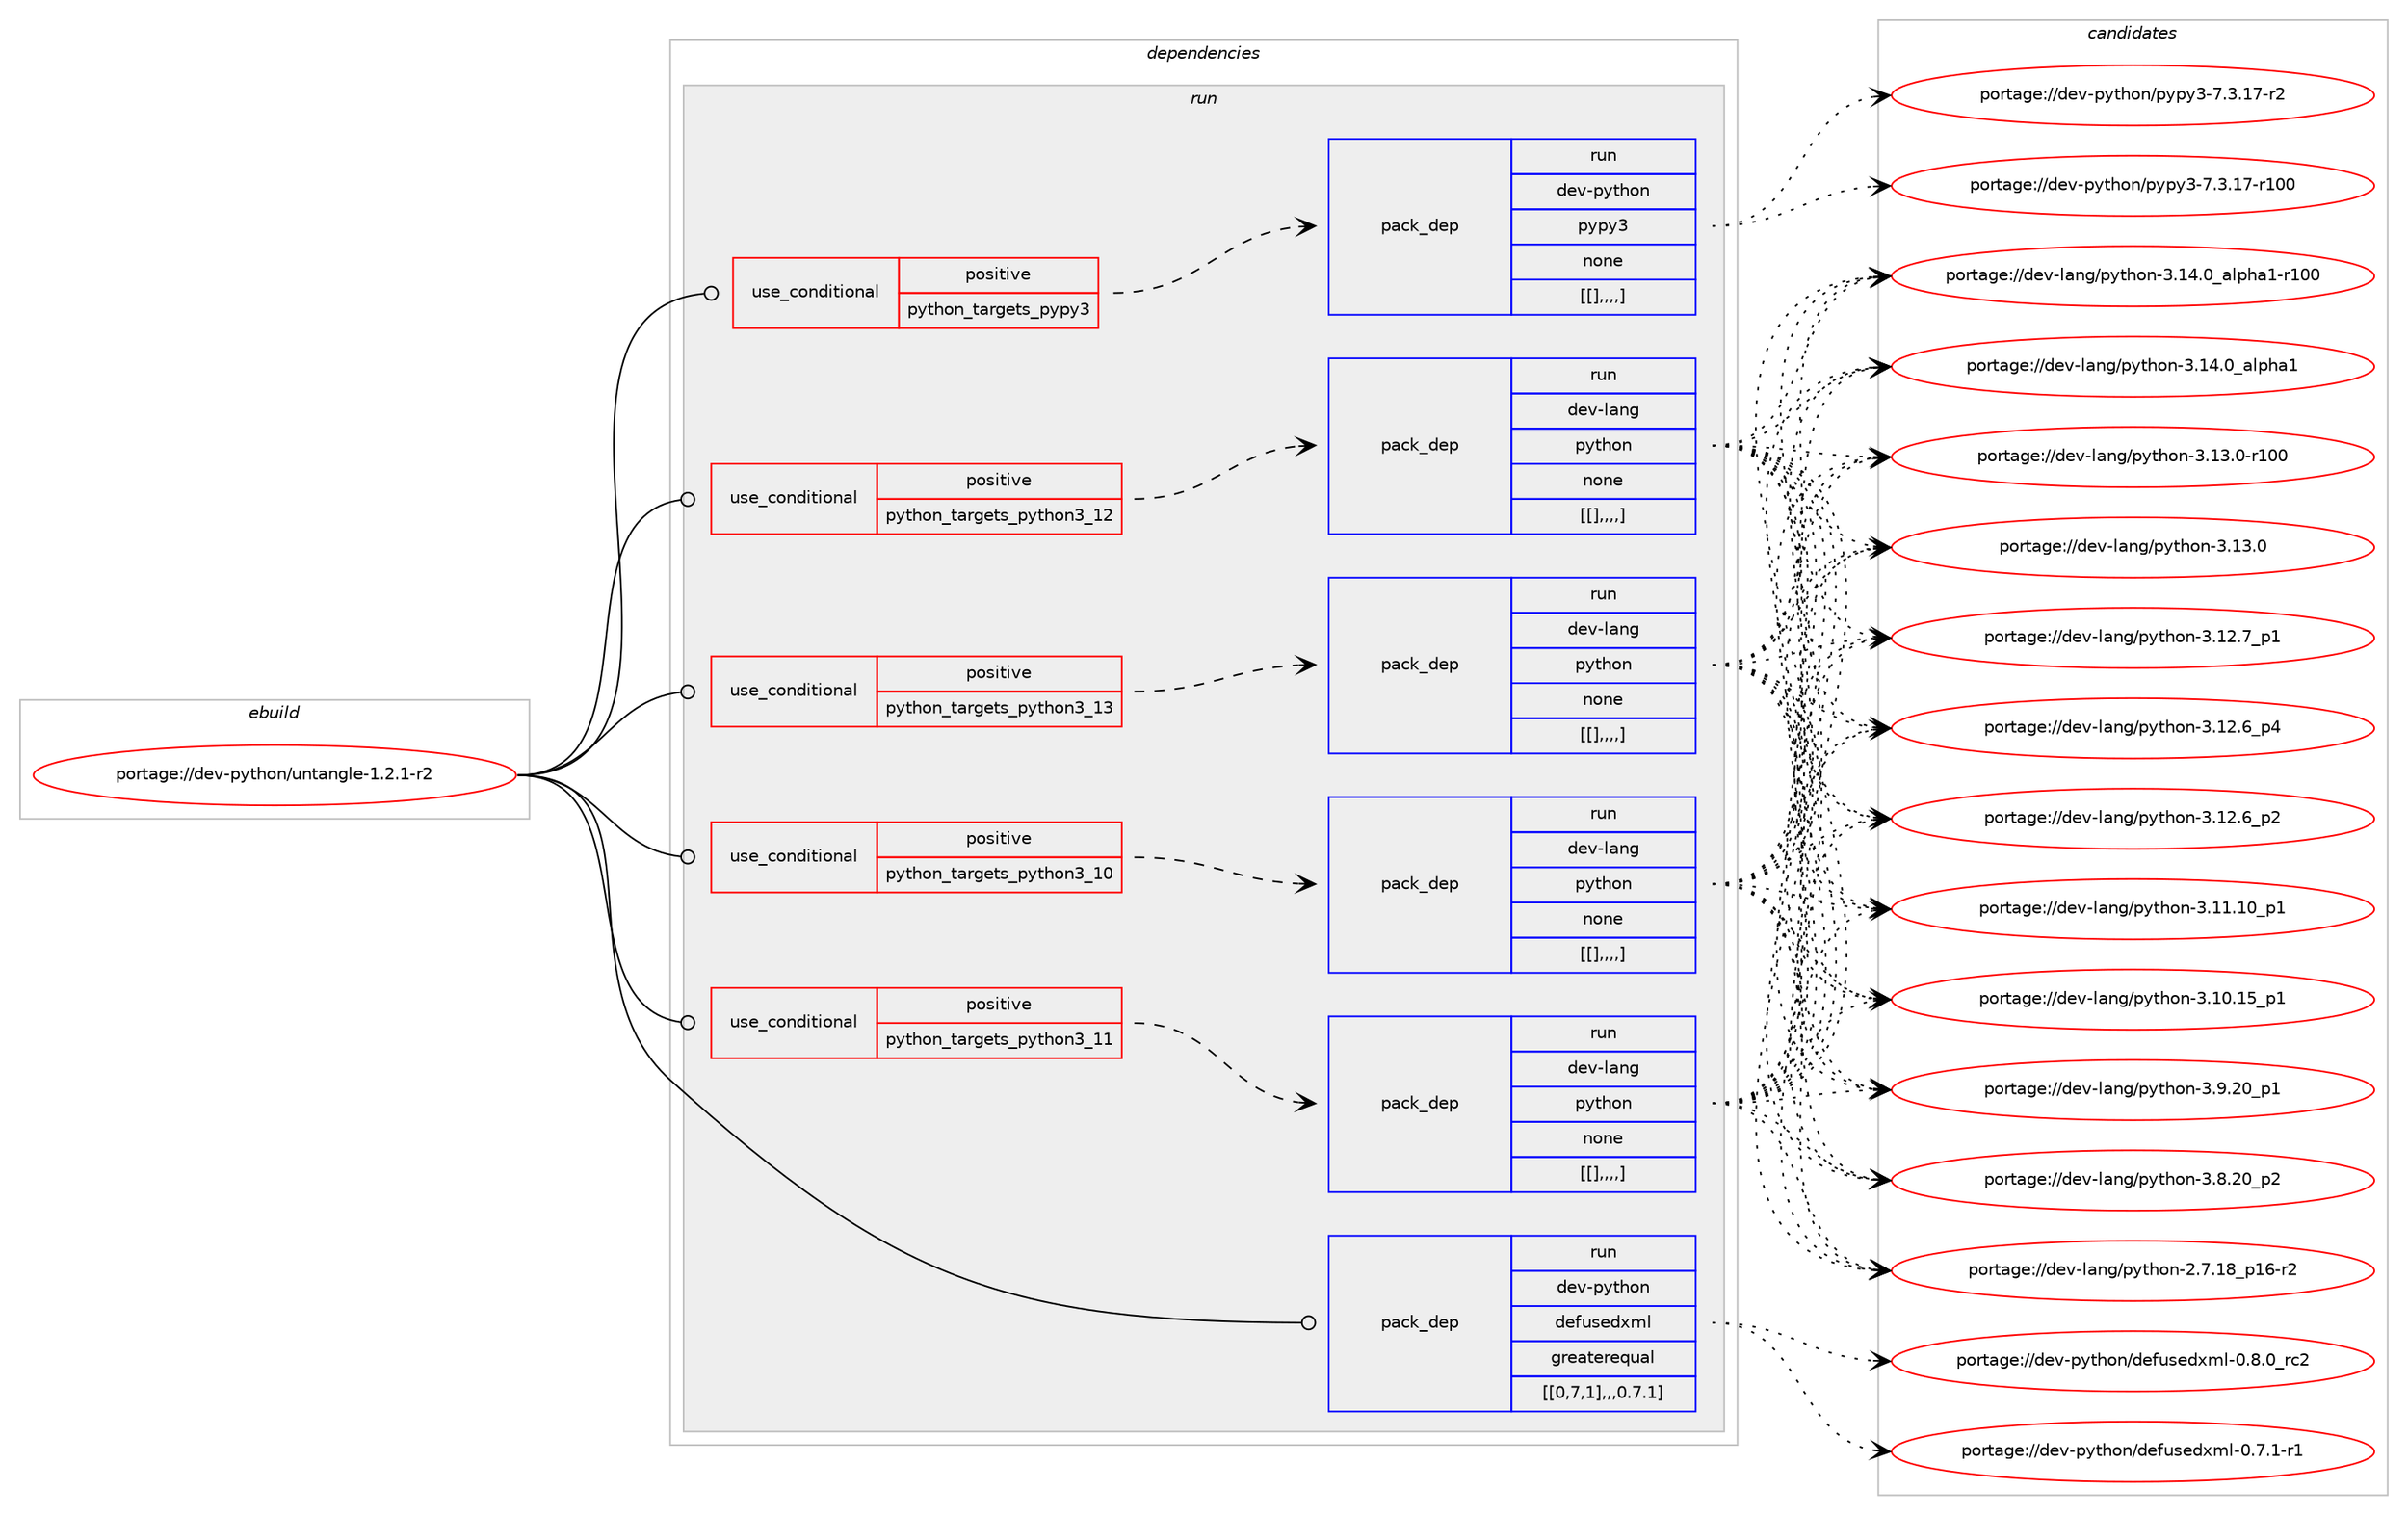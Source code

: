 digraph prolog {

# *************
# Graph options
# *************

newrank=true;
concentrate=true;
compound=true;
graph [rankdir=LR,fontname=Helvetica,fontsize=10,ranksep=1.5];#, ranksep=2.5, nodesep=0.2];
edge  [arrowhead=vee];
node  [fontname=Helvetica,fontsize=10];

# **********
# The ebuild
# **********

subgraph cluster_leftcol {
color=gray;
label=<<i>ebuild</i>>;
id [label="portage://dev-python/untangle-1.2.1-r2", color=red, width=4, href="../dev-python/untangle-1.2.1-r2.svg"];
}

# ****************
# The dependencies
# ****************

subgraph cluster_midcol {
color=gray;
label=<<i>dependencies</i>>;
subgraph cluster_compile {
fillcolor="#eeeeee";
style=filled;
label=<<i>compile</i>>;
}
subgraph cluster_compileandrun {
fillcolor="#eeeeee";
style=filled;
label=<<i>compile and run</i>>;
}
subgraph cluster_run {
fillcolor="#eeeeee";
style=filled;
label=<<i>run</i>>;
subgraph cond43864 {
dependency174104 [label=<<TABLE BORDER="0" CELLBORDER="1" CELLSPACING="0" CELLPADDING="4"><TR><TD ROWSPAN="3" CELLPADDING="10">use_conditional</TD></TR><TR><TD>positive</TD></TR><TR><TD>python_targets_pypy3</TD></TR></TABLE>>, shape=none, color=red];
subgraph pack128896 {
dependency174155 [label=<<TABLE BORDER="0" CELLBORDER="1" CELLSPACING="0" CELLPADDING="4" WIDTH="220"><TR><TD ROWSPAN="6" CELLPADDING="30">pack_dep</TD></TR><TR><TD WIDTH="110">run</TD></TR><TR><TD>dev-python</TD></TR><TR><TD>pypy3</TD></TR><TR><TD>none</TD></TR><TR><TD>[[],,,,]</TD></TR></TABLE>>, shape=none, color=blue];
}
dependency174104:e -> dependency174155:w [weight=20,style="dashed",arrowhead="vee"];
}
id:e -> dependency174104:w [weight=20,style="solid",arrowhead="odot"];
subgraph cond43888 {
dependency174161 [label=<<TABLE BORDER="0" CELLBORDER="1" CELLSPACING="0" CELLPADDING="4"><TR><TD ROWSPAN="3" CELLPADDING="10">use_conditional</TD></TR><TR><TD>positive</TD></TR><TR><TD>python_targets_python3_10</TD></TR></TABLE>>, shape=none, color=red];
subgraph pack128940 {
dependency174213 [label=<<TABLE BORDER="0" CELLBORDER="1" CELLSPACING="0" CELLPADDING="4" WIDTH="220"><TR><TD ROWSPAN="6" CELLPADDING="30">pack_dep</TD></TR><TR><TD WIDTH="110">run</TD></TR><TR><TD>dev-lang</TD></TR><TR><TD>python</TD></TR><TR><TD>none</TD></TR><TR><TD>[[],,,,]</TD></TR></TABLE>>, shape=none, color=blue];
}
dependency174161:e -> dependency174213:w [weight=20,style="dashed",arrowhead="vee"];
}
id:e -> dependency174161:w [weight=20,style="solid",arrowhead="odot"];
subgraph cond43910 {
dependency174216 [label=<<TABLE BORDER="0" CELLBORDER="1" CELLSPACING="0" CELLPADDING="4"><TR><TD ROWSPAN="3" CELLPADDING="10">use_conditional</TD></TR><TR><TD>positive</TD></TR><TR><TD>python_targets_python3_11</TD></TR></TABLE>>, shape=none, color=red];
subgraph pack128969 {
dependency174245 [label=<<TABLE BORDER="0" CELLBORDER="1" CELLSPACING="0" CELLPADDING="4" WIDTH="220"><TR><TD ROWSPAN="6" CELLPADDING="30">pack_dep</TD></TR><TR><TD WIDTH="110">run</TD></TR><TR><TD>dev-lang</TD></TR><TR><TD>python</TD></TR><TR><TD>none</TD></TR><TR><TD>[[],,,,]</TD></TR></TABLE>>, shape=none, color=blue];
}
dependency174216:e -> dependency174245:w [weight=20,style="dashed",arrowhead="vee"];
}
id:e -> dependency174216:w [weight=20,style="solid",arrowhead="odot"];
subgraph cond43925 {
dependency174250 [label=<<TABLE BORDER="0" CELLBORDER="1" CELLSPACING="0" CELLPADDING="4"><TR><TD ROWSPAN="3" CELLPADDING="10">use_conditional</TD></TR><TR><TD>positive</TD></TR><TR><TD>python_targets_python3_12</TD></TR></TABLE>>, shape=none, color=red];
subgraph pack128995 {
dependency174347 [label=<<TABLE BORDER="0" CELLBORDER="1" CELLSPACING="0" CELLPADDING="4" WIDTH="220"><TR><TD ROWSPAN="6" CELLPADDING="30">pack_dep</TD></TR><TR><TD WIDTH="110">run</TD></TR><TR><TD>dev-lang</TD></TR><TR><TD>python</TD></TR><TR><TD>none</TD></TR><TR><TD>[[],,,,]</TD></TR></TABLE>>, shape=none, color=blue];
}
dependency174250:e -> dependency174347:w [weight=20,style="dashed",arrowhead="vee"];
}
id:e -> dependency174250:w [weight=20,style="solid",arrowhead="odot"];
subgraph cond43973 {
dependency174419 [label=<<TABLE BORDER="0" CELLBORDER="1" CELLSPACING="0" CELLPADDING="4"><TR><TD ROWSPAN="3" CELLPADDING="10">use_conditional</TD></TR><TR><TD>positive</TD></TR><TR><TD>python_targets_python3_13</TD></TR></TABLE>>, shape=none, color=red];
subgraph pack129096 {
dependency174437 [label=<<TABLE BORDER="0" CELLBORDER="1" CELLSPACING="0" CELLPADDING="4" WIDTH="220"><TR><TD ROWSPAN="6" CELLPADDING="30">pack_dep</TD></TR><TR><TD WIDTH="110">run</TD></TR><TR><TD>dev-lang</TD></TR><TR><TD>python</TD></TR><TR><TD>none</TD></TR><TR><TD>[[],,,,]</TD></TR></TABLE>>, shape=none, color=blue];
}
dependency174419:e -> dependency174437:w [weight=20,style="dashed",arrowhead="vee"];
}
id:e -> dependency174419:w [weight=20,style="solid",arrowhead="odot"];
subgraph pack129154 {
dependency174621 [label=<<TABLE BORDER="0" CELLBORDER="1" CELLSPACING="0" CELLPADDING="4" WIDTH="220"><TR><TD ROWSPAN="6" CELLPADDING="30">pack_dep</TD></TR><TR><TD WIDTH="110">run</TD></TR><TR><TD>dev-python</TD></TR><TR><TD>defusedxml</TD></TR><TR><TD>greaterequal</TD></TR><TR><TD>[[0,7,1],,,0.7.1]</TD></TR></TABLE>>, shape=none, color=blue];
}
id:e -> dependency174621:w [weight=20,style="solid",arrowhead="odot"];
}
}

# **************
# The candidates
# **************

subgraph cluster_choices {
rank=same;
color=gray;
label=<<i>candidates</i>>;

subgraph choice128997 {
color=black;
nodesep=1;
choice100101118451121211161041111104711212111212151455546514649554511450 [label="portage://dev-python/pypy3-7.3.17-r2", color=red, width=4,href="../dev-python/pypy3-7.3.17-r2.svg"];
choice1001011184511212111610411111047112121112121514555465146495545114494848 [label="portage://dev-python/pypy3-7.3.17-r100", color=red, width=4,href="../dev-python/pypy3-7.3.17-r100.svg"];
dependency174155:e -> choice100101118451121211161041111104711212111212151455546514649554511450:w [style=dotted,weight="100"];
dependency174155:e -> choice1001011184511212111610411111047112121112121514555465146495545114494848:w [style=dotted,weight="100"];
}
subgraph choice129002 {
color=black;
nodesep=1;
choice100101118451089711010347112121116104111110455146495246489597108112104974945114494848 [label="portage://dev-lang/python-3.14.0_alpha1-r100", color=red, width=4,href="../dev-lang/python-3.14.0_alpha1-r100.svg"];
choice1001011184510897110103471121211161041111104551464952464895971081121049749 [label="portage://dev-lang/python-3.14.0_alpha1", color=red, width=4,href="../dev-lang/python-3.14.0_alpha1.svg"];
choice1001011184510897110103471121211161041111104551464951464845114494848 [label="portage://dev-lang/python-3.13.0-r100", color=red, width=4,href="../dev-lang/python-3.13.0-r100.svg"];
choice10010111845108971101034711212111610411111045514649514648 [label="portage://dev-lang/python-3.13.0", color=red, width=4,href="../dev-lang/python-3.13.0.svg"];
choice100101118451089711010347112121116104111110455146495046559511249 [label="portage://dev-lang/python-3.12.7_p1", color=red, width=4,href="../dev-lang/python-3.12.7_p1.svg"];
choice100101118451089711010347112121116104111110455146495046549511252 [label="portage://dev-lang/python-3.12.6_p4", color=red, width=4,href="../dev-lang/python-3.12.6_p4.svg"];
choice100101118451089711010347112121116104111110455146495046549511250 [label="portage://dev-lang/python-3.12.6_p2", color=red, width=4,href="../dev-lang/python-3.12.6_p2.svg"];
choice10010111845108971101034711212111610411111045514649494649489511249 [label="portage://dev-lang/python-3.11.10_p1", color=red, width=4,href="../dev-lang/python-3.11.10_p1.svg"];
choice10010111845108971101034711212111610411111045514649484649539511249 [label="portage://dev-lang/python-3.10.15_p1", color=red, width=4,href="../dev-lang/python-3.10.15_p1.svg"];
choice100101118451089711010347112121116104111110455146574650489511249 [label="portage://dev-lang/python-3.9.20_p1", color=red, width=4,href="../dev-lang/python-3.9.20_p1.svg"];
choice100101118451089711010347112121116104111110455146564650489511250 [label="portage://dev-lang/python-3.8.20_p2", color=red, width=4,href="../dev-lang/python-3.8.20_p2.svg"];
choice100101118451089711010347112121116104111110455046554649569511249544511450 [label="portage://dev-lang/python-2.7.18_p16-r2", color=red, width=4,href="../dev-lang/python-2.7.18_p16-r2.svg"];
dependency174213:e -> choice100101118451089711010347112121116104111110455146495246489597108112104974945114494848:w [style=dotted,weight="100"];
dependency174213:e -> choice1001011184510897110103471121211161041111104551464952464895971081121049749:w [style=dotted,weight="100"];
dependency174213:e -> choice1001011184510897110103471121211161041111104551464951464845114494848:w [style=dotted,weight="100"];
dependency174213:e -> choice10010111845108971101034711212111610411111045514649514648:w [style=dotted,weight="100"];
dependency174213:e -> choice100101118451089711010347112121116104111110455146495046559511249:w [style=dotted,weight="100"];
dependency174213:e -> choice100101118451089711010347112121116104111110455146495046549511252:w [style=dotted,weight="100"];
dependency174213:e -> choice100101118451089711010347112121116104111110455146495046549511250:w [style=dotted,weight="100"];
dependency174213:e -> choice10010111845108971101034711212111610411111045514649494649489511249:w [style=dotted,weight="100"];
dependency174213:e -> choice10010111845108971101034711212111610411111045514649484649539511249:w [style=dotted,weight="100"];
dependency174213:e -> choice100101118451089711010347112121116104111110455146574650489511249:w [style=dotted,weight="100"];
dependency174213:e -> choice100101118451089711010347112121116104111110455146564650489511250:w [style=dotted,weight="100"];
dependency174213:e -> choice100101118451089711010347112121116104111110455046554649569511249544511450:w [style=dotted,weight="100"];
}
subgraph choice129021 {
color=black;
nodesep=1;
choice100101118451089711010347112121116104111110455146495246489597108112104974945114494848 [label="portage://dev-lang/python-3.14.0_alpha1-r100", color=red, width=4,href="../dev-lang/python-3.14.0_alpha1-r100.svg"];
choice1001011184510897110103471121211161041111104551464952464895971081121049749 [label="portage://dev-lang/python-3.14.0_alpha1", color=red, width=4,href="../dev-lang/python-3.14.0_alpha1.svg"];
choice1001011184510897110103471121211161041111104551464951464845114494848 [label="portage://dev-lang/python-3.13.0-r100", color=red, width=4,href="../dev-lang/python-3.13.0-r100.svg"];
choice10010111845108971101034711212111610411111045514649514648 [label="portage://dev-lang/python-3.13.0", color=red, width=4,href="../dev-lang/python-3.13.0.svg"];
choice100101118451089711010347112121116104111110455146495046559511249 [label="portage://dev-lang/python-3.12.7_p1", color=red, width=4,href="../dev-lang/python-3.12.7_p1.svg"];
choice100101118451089711010347112121116104111110455146495046549511252 [label="portage://dev-lang/python-3.12.6_p4", color=red, width=4,href="../dev-lang/python-3.12.6_p4.svg"];
choice100101118451089711010347112121116104111110455146495046549511250 [label="portage://dev-lang/python-3.12.6_p2", color=red, width=4,href="../dev-lang/python-3.12.6_p2.svg"];
choice10010111845108971101034711212111610411111045514649494649489511249 [label="portage://dev-lang/python-3.11.10_p1", color=red, width=4,href="../dev-lang/python-3.11.10_p1.svg"];
choice10010111845108971101034711212111610411111045514649484649539511249 [label="portage://dev-lang/python-3.10.15_p1", color=red, width=4,href="../dev-lang/python-3.10.15_p1.svg"];
choice100101118451089711010347112121116104111110455146574650489511249 [label="portage://dev-lang/python-3.9.20_p1", color=red, width=4,href="../dev-lang/python-3.9.20_p1.svg"];
choice100101118451089711010347112121116104111110455146564650489511250 [label="portage://dev-lang/python-3.8.20_p2", color=red, width=4,href="../dev-lang/python-3.8.20_p2.svg"];
choice100101118451089711010347112121116104111110455046554649569511249544511450 [label="portage://dev-lang/python-2.7.18_p16-r2", color=red, width=4,href="../dev-lang/python-2.7.18_p16-r2.svg"];
dependency174245:e -> choice100101118451089711010347112121116104111110455146495246489597108112104974945114494848:w [style=dotted,weight="100"];
dependency174245:e -> choice1001011184510897110103471121211161041111104551464952464895971081121049749:w [style=dotted,weight="100"];
dependency174245:e -> choice1001011184510897110103471121211161041111104551464951464845114494848:w [style=dotted,weight="100"];
dependency174245:e -> choice10010111845108971101034711212111610411111045514649514648:w [style=dotted,weight="100"];
dependency174245:e -> choice100101118451089711010347112121116104111110455146495046559511249:w [style=dotted,weight="100"];
dependency174245:e -> choice100101118451089711010347112121116104111110455146495046549511252:w [style=dotted,weight="100"];
dependency174245:e -> choice100101118451089711010347112121116104111110455146495046549511250:w [style=dotted,weight="100"];
dependency174245:e -> choice10010111845108971101034711212111610411111045514649494649489511249:w [style=dotted,weight="100"];
dependency174245:e -> choice10010111845108971101034711212111610411111045514649484649539511249:w [style=dotted,weight="100"];
dependency174245:e -> choice100101118451089711010347112121116104111110455146574650489511249:w [style=dotted,weight="100"];
dependency174245:e -> choice100101118451089711010347112121116104111110455146564650489511250:w [style=dotted,weight="100"];
dependency174245:e -> choice100101118451089711010347112121116104111110455046554649569511249544511450:w [style=dotted,weight="100"];
}
subgraph choice129028 {
color=black;
nodesep=1;
choice100101118451089711010347112121116104111110455146495246489597108112104974945114494848 [label="portage://dev-lang/python-3.14.0_alpha1-r100", color=red, width=4,href="../dev-lang/python-3.14.0_alpha1-r100.svg"];
choice1001011184510897110103471121211161041111104551464952464895971081121049749 [label="portage://dev-lang/python-3.14.0_alpha1", color=red, width=4,href="../dev-lang/python-3.14.0_alpha1.svg"];
choice1001011184510897110103471121211161041111104551464951464845114494848 [label="portage://dev-lang/python-3.13.0-r100", color=red, width=4,href="../dev-lang/python-3.13.0-r100.svg"];
choice10010111845108971101034711212111610411111045514649514648 [label="portage://dev-lang/python-3.13.0", color=red, width=4,href="../dev-lang/python-3.13.0.svg"];
choice100101118451089711010347112121116104111110455146495046559511249 [label="portage://dev-lang/python-3.12.7_p1", color=red, width=4,href="../dev-lang/python-3.12.7_p1.svg"];
choice100101118451089711010347112121116104111110455146495046549511252 [label="portage://dev-lang/python-3.12.6_p4", color=red, width=4,href="../dev-lang/python-3.12.6_p4.svg"];
choice100101118451089711010347112121116104111110455146495046549511250 [label="portage://dev-lang/python-3.12.6_p2", color=red, width=4,href="../dev-lang/python-3.12.6_p2.svg"];
choice10010111845108971101034711212111610411111045514649494649489511249 [label="portage://dev-lang/python-3.11.10_p1", color=red, width=4,href="../dev-lang/python-3.11.10_p1.svg"];
choice10010111845108971101034711212111610411111045514649484649539511249 [label="portage://dev-lang/python-3.10.15_p1", color=red, width=4,href="../dev-lang/python-3.10.15_p1.svg"];
choice100101118451089711010347112121116104111110455146574650489511249 [label="portage://dev-lang/python-3.9.20_p1", color=red, width=4,href="../dev-lang/python-3.9.20_p1.svg"];
choice100101118451089711010347112121116104111110455146564650489511250 [label="portage://dev-lang/python-3.8.20_p2", color=red, width=4,href="../dev-lang/python-3.8.20_p2.svg"];
choice100101118451089711010347112121116104111110455046554649569511249544511450 [label="portage://dev-lang/python-2.7.18_p16-r2", color=red, width=4,href="../dev-lang/python-2.7.18_p16-r2.svg"];
dependency174347:e -> choice100101118451089711010347112121116104111110455146495246489597108112104974945114494848:w [style=dotted,weight="100"];
dependency174347:e -> choice1001011184510897110103471121211161041111104551464952464895971081121049749:w [style=dotted,weight="100"];
dependency174347:e -> choice1001011184510897110103471121211161041111104551464951464845114494848:w [style=dotted,weight="100"];
dependency174347:e -> choice10010111845108971101034711212111610411111045514649514648:w [style=dotted,weight="100"];
dependency174347:e -> choice100101118451089711010347112121116104111110455146495046559511249:w [style=dotted,weight="100"];
dependency174347:e -> choice100101118451089711010347112121116104111110455146495046549511252:w [style=dotted,weight="100"];
dependency174347:e -> choice100101118451089711010347112121116104111110455146495046549511250:w [style=dotted,weight="100"];
dependency174347:e -> choice10010111845108971101034711212111610411111045514649494649489511249:w [style=dotted,weight="100"];
dependency174347:e -> choice10010111845108971101034711212111610411111045514649484649539511249:w [style=dotted,weight="100"];
dependency174347:e -> choice100101118451089711010347112121116104111110455146574650489511249:w [style=dotted,weight="100"];
dependency174347:e -> choice100101118451089711010347112121116104111110455146564650489511250:w [style=dotted,weight="100"];
dependency174347:e -> choice100101118451089711010347112121116104111110455046554649569511249544511450:w [style=dotted,weight="100"];
}
subgraph choice129059 {
color=black;
nodesep=1;
choice100101118451089711010347112121116104111110455146495246489597108112104974945114494848 [label="portage://dev-lang/python-3.14.0_alpha1-r100", color=red, width=4,href="../dev-lang/python-3.14.0_alpha1-r100.svg"];
choice1001011184510897110103471121211161041111104551464952464895971081121049749 [label="portage://dev-lang/python-3.14.0_alpha1", color=red, width=4,href="../dev-lang/python-3.14.0_alpha1.svg"];
choice1001011184510897110103471121211161041111104551464951464845114494848 [label="portage://dev-lang/python-3.13.0-r100", color=red, width=4,href="../dev-lang/python-3.13.0-r100.svg"];
choice10010111845108971101034711212111610411111045514649514648 [label="portage://dev-lang/python-3.13.0", color=red, width=4,href="../dev-lang/python-3.13.0.svg"];
choice100101118451089711010347112121116104111110455146495046559511249 [label="portage://dev-lang/python-3.12.7_p1", color=red, width=4,href="../dev-lang/python-3.12.7_p1.svg"];
choice100101118451089711010347112121116104111110455146495046549511252 [label="portage://dev-lang/python-3.12.6_p4", color=red, width=4,href="../dev-lang/python-3.12.6_p4.svg"];
choice100101118451089711010347112121116104111110455146495046549511250 [label="portage://dev-lang/python-3.12.6_p2", color=red, width=4,href="../dev-lang/python-3.12.6_p2.svg"];
choice10010111845108971101034711212111610411111045514649494649489511249 [label="portage://dev-lang/python-3.11.10_p1", color=red, width=4,href="../dev-lang/python-3.11.10_p1.svg"];
choice10010111845108971101034711212111610411111045514649484649539511249 [label="portage://dev-lang/python-3.10.15_p1", color=red, width=4,href="../dev-lang/python-3.10.15_p1.svg"];
choice100101118451089711010347112121116104111110455146574650489511249 [label="portage://dev-lang/python-3.9.20_p1", color=red, width=4,href="../dev-lang/python-3.9.20_p1.svg"];
choice100101118451089711010347112121116104111110455146564650489511250 [label="portage://dev-lang/python-3.8.20_p2", color=red, width=4,href="../dev-lang/python-3.8.20_p2.svg"];
choice100101118451089711010347112121116104111110455046554649569511249544511450 [label="portage://dev-lang/python-2.7.18_p16-r2", color=red, width=4,href="../dev-lang/python-2.7.18_p16-r2.svg"];
dependency174437:e -> choice100101118451089711010347112121116104111110455146495246489597108112104974945114494848:w [style=dotted,weight="100"];
dependency174437:e -> choice1001011184510897110103471121211161041111104551464952464895971081121049749:w [style=dotted,weight="100"];
dependency174437:e -> choice1001011184510897110103471121211161041111104551464951464845114494848:w [style=dotted,weight="100"];
dependency174437:e -> choice10010111845108971101034711212111610411111045514649514648:w [style=dotted,weight="100"];
dependency174437:e -> choice100101118451089711010347112121116104111110455146495046559511249:w [style=dotted,weight="100"];
dependency174437:e -> choice100101118451089711010347112121116104111110455146495046549511252:w [style=dotted,weight="100"];
dependency174437:e -> choice100101118451089711010347112121116104111110455146495046549511250:w [style=dotted,weight="100"];
dependency174437:e -> choice10010111845108971101034711212111610411111045514649494649489511249:w [style=dotted,weight="100"];
dependency174437:e -> choice10010111845108971101034711212111610411111045514649484649539511249:w [style=dotted,weight="100"];
dependency174437:e -> choice100101118451089711010347112121116104111110455146574650489511249:w [style=dotted,weight="100"];
dependency174437:e -> choice100101118451089711010347112121116104111110455146564650489511250:w [style=dotted,weight="100"];
dependency174437:e -> choice100101118451089711010347112121116104111110455046554649569511249544511450:w [style=dotted,weight="100"];
}
subgraph choice129064 {
color=black;
nodesep=1;
choice1001011184511212111610411111047100101102117115101100120109108454846564648951149950 [label="portage://dev-python/defusedxml-0.8.0_rc2", color=red, width=4,href="../dev-python/defusedxml-0.8.0_rc2.svg"];
choice10010111845112121116104111110471001011021171151011001201091084548465546494511449 [label="portage://dev-python/defusedxml-0.7.1-r1", color=red, width=4,href="../dev-python/defusedxml-0.7.1-r1.svg"];
dependency174621:e -> choice1001011184511212111610411111047100101102117115101100120109108454846564648951149950:w [style=dotted,weight="100"];
dependency174621:e -> choice10010111845112121116104111110471001011021171151011001201091084548465546494511449:w [style=dotted,weight="100"];
}
}

}
